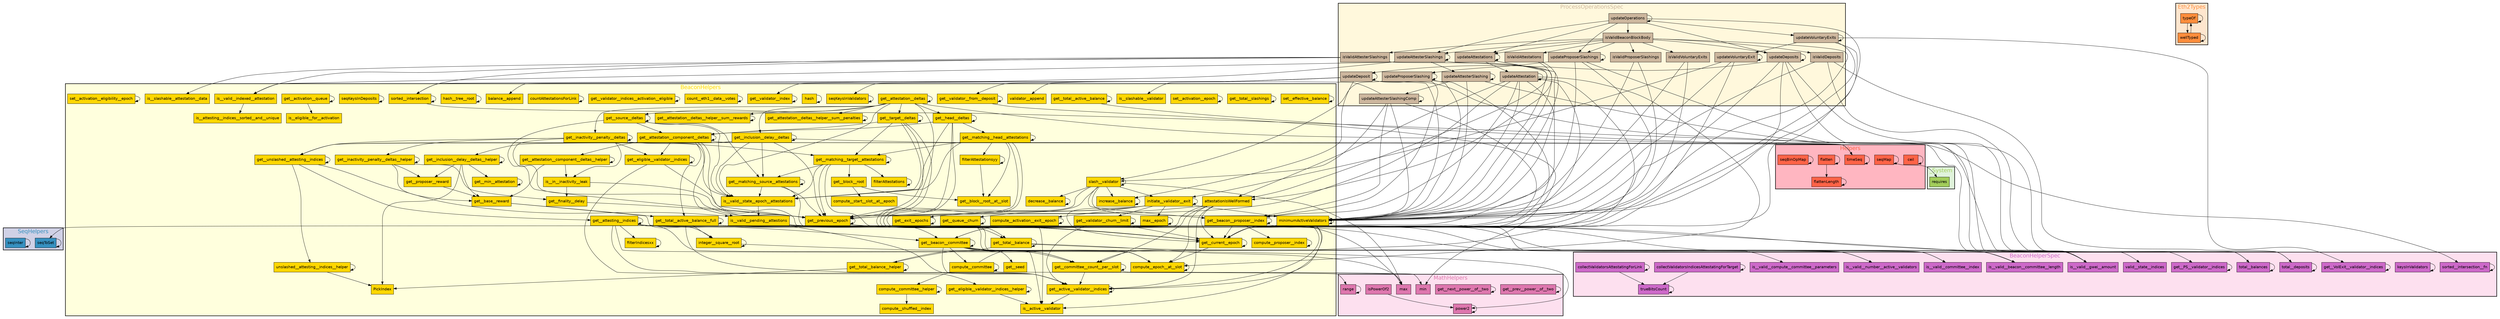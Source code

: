 digraph G {
fontname=helvetica;
subgraph cluster_SeqHelpers {
style=filled;
fontsize="20.0";
fillcolor="#d0d1e6";
fontcolor="#3690c0";
penwidth=2;
label=SeqHelpers;
seqToSet [shape=rectangle, style=filled, fontname=helvetica, fillcolor="#3690c0"];
seqInter [shape=rectangle, style=filled, fontname=helvetica, fillcolor="#3690c0"];
}

subgraph cluster_ProcessOperationsSpec {
style=filled;
fontsize="20.0";
fillcolor=cornsilk;
fontcolor=bisque3;
penwidth=2;
label=ProcessOperationsSpec;
updateProposerSlashings [shape=rectangle, style=filled, fontname=helvetica, fillcolor=bisque3];
updateDeposit [shape=rectangle, style=filled, fontname=helvetica, fillcolor=bisque3];
isValidAttesterSlashings [shape=rectangle, style=filled, fontname=helvetica, fillcolor=bisque3];
updateAttesterSlashings [shape=rectangle, style=filled, fontname=helvetica, fillcolor=bisque3];
isValidAttestations [shape=rectangle, style=filled, fontname=helvetica, fillcolor=bisque3];
updateOperations [shape=rectangle, style=filled, fontname=helvetica, fillcolor=bisque3];
isValidDeposits [shape=rectangle, style=filled, fontname=helvetica, fillcolor=bisque3];
updateAttestations [shape=rectangle, style=filled, fontname=helvetica, fillcolor=bisque3];
isValidProposerSlashings [shape=rectangle, style=filled, fontname=helvetica, fillcolor=bisque3];
updateProposerSlashing [shape=rectangle, style=filled, fontname=helvetica, fillcolor=bisque3];
updateVoluntaryExit [shape=rectangle, style=filled, fontname=helvetica, fillcolor=bisque3];
updateVoluntaryExits [shape=rectangle, style=filled, fontname=helvetica, fillcolor=bisque3];
updateAttesterSlashingComp [shape=rectangle, style=filled, fontname=helvetica, fillcolor=bisque3];
updateAttesterSlashing [shape=rectangle, style=filled, fontname=helvetica, fillcolor=bisque3];
isValidVoluntaryExits [shape=rectangle, style=filled, fontname=helvetica, fillcolor=bisque3];
isValidBeaconBlockBody [shape=rectangle, style=filled, fontname=helvetica, fillcolor=bisque3];
updateDeposits [shape=rectangle, style=filled, fontname=helvetica, fillcolor=bisque3];
updateAttestation [shape=rectangle, style=filled, fontname=helvetica, fillcolor=bisque3];
}

subgraph cluster_Eth2Types {
style=filled;
fontsize="20.0";
fillcolor="#fee6ce";
fontcolor="#fd8d3c";
penwidth=2;
label=Eth2Types;
typeOf [shape=rectangle, style=filled, fontname=helvetica, fillcolor="#fd8d3c"];
wellTyped [shape=rectangle, style=filled, fontname=helvetica, fillcolor="#fd8d3c"];
}

subgraph cluster_MathHelpers {
style=filled;
fontsize="20.0";
fillcolor="#fde0ef";
fontcolor="#de77ae";
penwidth=2;
label=MathHelpers;
get__prev__power__of__two [shape=rectangle, style=filled, fontname=helvetica, fillcolor="#de77ae"];
get__next__power__of__two [shape=rectangle, style=filled, fontname=helvetica, fillcolor="#de77ae"];
range [shape=rectangle, style=filled, fontname=helvetica, fillcolor="#de77ae"];
power2 [shape=rectangle, style=filled, fontname=helvetica, fillcolor="#de77ae"];
min [shape=rectangle, style=filled, fontname=helvetica, fillcolor="#de77ae"];
isPowerOf2 [shape=rectangle, style=filled, fontname=helvetica, fillcolor="#de77ae"];
max [shape=rectangle, style=filled, fontname=helvetica, fillcolor="#de77ae"];
}

subgraph cluster_Helpers {
style=filled;
fontsize="20.0";
fillcolor=lightpink;
fontcolor=tomato;
penwidth=2;
label=Helpers;
ceil [shape=rectangle, style=filled, fontname=helvetica, fillcolor=tomato];
seqMap [shape=rectangle, style=filled, fontname=helvetica, fillcolor=tomato];
timeSeq [shape=rectangle, style=filled, fontname=helvetica, fillcolor=tomato];
flatten [shape=rectangle, style=filled, fontname=helvetica, fillcolor=tomato];
seqBinOpMap [shape=rectangle, style=filled, fontname=helvetica, fillcolor=tomato];
flattenLength [shape=rectangle, style=filled, fontname=helvetica, fillcolor=tomato];
}

subgraph cluster_BeaconHelpers {
style=filled;
fontsize="20.0";
fillcolor="#ffffdd";
fontcolor=gold;
penwidth=2;
label=BeaconHelpers;
is__valid__pending__attestions [shape=rectangle, style=filled, fontname=helvetica, fillcolor=gold];
compute__shuffled__index [shape=rectangle, style=filled, fontname=helvetica, fillcolor=gold];
get__eligible__validator__indices [shape=rectangle, style=filled, fontname=helvetica, fillcolor=gold];
get__unslashed__attesting__indices [shape=rectangle, style=filled, fontname=helvetica, fillcolor=gold];
decrease__balance [shape=rectangle, style=filled, fontname=helvetica, fillcolor=gold];
get__exit__epochs [shape=rectangle, style=filled, fontname=helvetica, fillcolor=gold];
get__attestation__deltas__helper__sum__rewards [shape=rectangle, style=filled, fontname=helvetica, fillcolor=gold];
initiate__validator__exit [shape=rectangle, style=filled, fontname=helvetica, fillcolor=gold];
get__committee__count__per__slot [shape=rectangle, style=filled, fontname=helvetica, fillcolor=gold];
set__effective__balance [shape=rectangle, style=filled, fontname=helvetica, fillcolor=gold];
compute__committee__helper [shape=rectangle, style=filled, fontname=helvetica, fillcolor=gold];
get__eligible__validator__indices__helper [shape=rectangle, style=filled, fontname=helvetica, fillcolor=gold];
PickIndex [shape=rectangle, style=filled, fontname=helvetica, fillcolor=gold];
get__inactivity__penalty__deltas [shape=rectangle, style=filled, fontname=helvetica, fillcolor=gold];
get__total__slashings [shape=rectangle, style=filled, fontname=helvetica, fillcolor=gold];
filterAttestations [shape=rectangle, style=filled, fontname=helvetica, fillcolor=gold];
get__attestation__deltas__helper__sum__penalties [shape=rectangle, style=filled, fontname=helvetica, fillcolor=gold];
get__seed [shape=rectangle, style=filled, fontname=helvetica, fillcolor=gold];
get__source__deltas [shape=rectangle, style=filled, fontname=helvetica, fillcolor=gold];
get__min__attestation [shape=rectangle, style=filled, fontname=helvetica, fillcolor=gold];
compute__proposer__index [shape=rectangle, style=filled, fontname=helvetica, fillcolor=gold];
get__inclusion__delay__deltas__helper [shape=rectangle, style=filled, fontname=helvetica, fillcolor=gold];
get__attestation__component__deltas__helper [shape=rectangle, style=filled, fontname=helvetica, fillcolor=gold];
unslashed__attesting__indices__helper [shape=rectangle, style=filled, fontname=helvetica, fillcolor=gold];
get__current__epoch [shape=rectangle, style=filled, fontname=helvetica, fillcolor=gold];
get__beacon__proposer__index [shape=rectangle, style=filled, fontname=helvetica, fillcolor=gold];
set__activation__epoch [shape=rectangle, style=filled, fontname=helvetica, fillcolor=gold];
get__total__active__balance [shape=rectangle, style=filled, fontname=helvetica, fillcolor=gold];
compute__epoch__at__slot [shape=rectangle, style=filled, fontname=helvetica, fillcolor=gold];
get__proposer__reward [shape=rectangle, style=filled, fontname=helvetica, fillcolor=gold];
integer__square__root [shape=rectangle, style=filled, fontname=helvetica, fillcolor=gold];
get__matching__head__attestations [shape=rectangle, style=filled, fontname=helvetica, fillcolor=gold];
get__beacon__committee [shape=rectangle, style=filled, fontname=helvetica, fillcolor=gold];
is__valid__indexed__attestation [shape=rectangle, style=filled, fontname=helvetica, fillcolor=gold];
seqKeysInValidators [shape=rectangle, style=filled, fontname=helvetica, fillcolor=gold];
get__attestation__deltas [shape=rectangle, style=filled, fontname=helvetica, fillcolor=gold];
compute__committee [shape=rectangle, style=filled, fontname=helvetica, fillcolor=gold];
get__activation__queue [shape=rectangle, style=filled, fontname=helvetica, fillcolor=gold];
is__slashable__attestation__data [shape=rectangle, style=filled, fontname=helvetica, fillcolor=gold];
hash [shape=rectangle, style=filled, fontname=helvetica, fillcolor=gold];
get__previous__epoch [shape=rectangle, style=filled, fontname=helvetica, fillcolor=gold];
is__valid__state__epoch__attestations [shape=rectangle, style=filled, fontname=helvetica, fillcolor=gold];
get__validator__index [shape=rectangle, style=filled, fontname=helvetica, fillcolor=gold];
get__finality__delay [shape=rectangle, style=filled, fontname=helvetica, fillcolor=gold];
get__validator__churn__limit [shape=rectangle, style=filled, fontname=helvetica, fillcolor=gold];
get__target__deltas [shape=rectangle, style=filled, fontname=helvetica, fillcolor=gold];
get__attesting__indices [shape=rectangle, style=filled, fontname=helvetica, fillcolor=gold];
minimumActiveValidators [shape=rectangle, style=filled, fontname=helvetica, fillcolor=gold];
get__head__deltas [shape=rectangle, style=filled, fontname=helvetica, fillcolor=gold];
is__active__validator [shape=rectangle, style=filled, fontname=helvetica, fillcolor=gold];
is__attesting__indices__sorted__and__unique [shape=rectangle, style=filled, fontname=helvetica, fillcolor=gold];
get__total__balance [shape=rectangle, style=filled, fontname=helvetica, fillcolor=gold];
is__eligible__for__activation [shape=rectangle, style=filled, fontname=helvetica, fillcolor=gold];
compute__start__slot__at__epoch [shape=rectangle, style=filled, fontname=helvetica, fillcolor=gold];
count__eth1__data__votes [shape=rectangle, style=filled, fontname=helvetica, fillcolor=gold];
slash__validator [shape=rectangle, style=filled, fontname=helvetica, fillcolor=gold];
filterIndicesxx [shape=rectangle, style=filled, fontname=helvetica, fillcolor=gold];
get__validator__indices__activation__eligible [shape=rectangle, style=filled, fontname=helvetica, fillcolor=gold];
attestationIsWellFormed [shape=rectangle, style=filled, fontname=helvetica, fillcolor=gold];
get__block__root__at__slot [shape=rectangle, style=filled, fontname=helvetica, fillcolor=gold];
get__block__root [shape=rectangle, style=filled, fontname=helvetica, fillcolor=gold];
countAttestationsForLink [shape=rectangle, style=filled, fontname=helvetica, fillcolor=gold];
get__active__validator__indices [shape=rectangle, style=filled, fontname=helvetica, fillcolor=gold];
get__matching__target__attestations [shape=rectangle, style=filled, fontname=helvetica, fillcolor=gold];
get__queue__churn [shape=rectangle, style=filled, fontname=helvetica, fillcolor=gold];
get__inactivity__penalty__deltas__helper [shape=rectangle, style=filled, fontname=helvetica, fillcolor=gold];
get__matching__source__attestations [shape=rectangle, style=filled, fontname=helvetica, fillcolor=gold];
balance__append [shape=rectangle, style=filled, fontname=helvetica, fillcolor=gold];
get__inclusion__delay__deltas [shape=rectangle, style=filled, fontname=helvetica, fillcolor=gold];
compute__activation__exit__epoch [shape=rectangle, style=filled, fontname=helvetica, fillcolor=gold];
hash__tree__root [shape=rectangle, style=filled, fontname=helvetica, fillcolor=gold];
get__total__balance__helper [shape=rectangle, style=filled, fontname=helvetica, fillcolor=gold];
validator__append [shape=rectangle, style=filled, fontname=helvetica, fillcolor=gold];
seqKeysInDeposits [shape=rectangle, style=filled, fontname=helvetica, fillcolor=gold];
sorted__intersection [shape=rectangle, style=filled, fontname=helvetica, fillcolor=gold];
get__attestation__component__deltas [shape=rectangle, style=filled, fontname=helvetica, fillcolor=gold];
get__validator__from__deposit [shape=rectangle, style=filled, fontname=helvetica, fillcolor=gold];
is__slashable__validator [shape=rectangle, style=filled, fontname=helvetica, fillcolor=gold];
max__epoch [shape=rectangle, style=filled, fontname=helvetica, fillcolor=gold];
increase__balance [shape=rectangle, style=filled, fontname=helvetica, fillcolor=gold];
get__total__active__balance__full [shape=rectangle, style=filled, fontname=helvetica, fillcolor=gold];
is__in__inactivity__leak [shape=rectangle, style=filled, fontname=helvetica, fillcolor=gold];
filterAttestationsyy [shape=rectangle, style=filled, fontname=helvetica, fillcolor=gold];
get__base__reward [shape=rectangle, style=filled, fontname=helvetica, fillcolor=gold];
set__activation__eligibility__epoch [shape=rectangle, style=filled, fontname=helvetica, fillcolor=gold];
}

subgraph cluster__System {
style=filled;
fontsize="20.0";
fillcolor="#e0f3db";
fontcolor=darkolivegreen3;
penwidth=2;
label=_System;
requires [shape=rectangle, style=filled, fontname=helvetica, fillcolor=darkolivegreen3];
}

subgraph cluster_BeaconHelperSpec {
style=filled;
fontsize="20.0";
fillcolor="#fde0ef";
fontcolor=orchid3;
penwidth=2;
label=BeaconHelperSpec;
is__valid__gwei__amount [shape=rectangle, style=filled, fontname=helvetica, fillcolor=orchid3];
keysInValidators [shape=rectangle, style=filled, fontname=helvetica, fillcolor=orchid3];
is__valid__beacon__committee__length [shape=rectangle, style=filled, fontname=helvetica, fillcolor=orchid3];
valid__state__indices [shape=rectangle, style=filled, fontname=helvetica, fillcolor=orchid3];
is__valid__number__active__validators [shape=rectangle, style=filled, fontname=helvetica, fillcolor=orchid3];
get__PS__validator__indices [shape=rectangle, style=filled, fontname=helvetica, fillcolor=orchid3];
get__VolExit__validator__indices [shape=rectangle, style=filled, fontname=helvetica, fillcolor=orchid3];
total__deposits [shape=rectangle, style=filled, fontname=helvetica, fillcolor=orchid3];
total__balances [shape=rectangle, style=filled, fontname=helvetica, fillcolor=orchid3];
collectValidatorsAttestatingForLink [shape=rectangle, style=filled, fontname=helvetica, fillcolor=orchid3];
sorted__intersection__fn [shape=rectangle, style=filled, fontname=helvetica, fillcolor=orchid3];
is__valid__committee__index [shape=rectangle, style=filled, fontname=helvetica, fillcolor=orchid3];
is__valid__compute__committee__parameters [shape=rectangle, style=filled, fontname=helvetica, fillcolor=orchid3];
collectValidatorsIndicesAttestatingForTarget [shape=rectangle, style=filled, fontname=helvetica, fillcolor=orchid3];
trueBitsCount [shape=rectangle, style=filled, fontname=helvetica, fillcolor=orchid3];
}

is__valid__pending__attestions -> compute__epoch__at__slot;
is__valid__pending__attestions -> get__active__validator__indices;
is__valid__pending__attestions -> get__beacon__committee;
is__valid__pending__attestions -> get__committee__count__per__slot;
is__valid__pending__attestions -> is__valid__beacon__committee__length;
is__valid__pending__attestions -> is__valid__committee__index;
is__valid__pending__attestions -> is__valid__number__active__validators;
updateProposerSlashings -> get__PS__validator__indices;
updateProposerSlashings -> get__current__epoch;
updateProposerSlashings -> minimumActiveValidators;
updateProposerSlashings -> updateProposerSlashing;
updateProposerSlashings -> updateProposerSlashings;
get__eligible__validator__indices -> get__eligible__validator__indices;
get__eligible__validator__indices -> get__eligible__validator__indices__helper;
get__eligible__validator__indices -> get__previous__epoch;
get__prev__power__of__two -> get__prev__power__of__two;
keysInValidators -> keysInValidators;
get__unslashed__attesting__indices -> get__attesting__indices;
get__unslashed__attesting__indices -> get__unslashed__attesting__indices;
get__unslashed__attesting__indices -> is__valid__pending__attestions;
get__unslashed__attesting__indices -> unslashed__attesting__indices__helper;
decrease__balance -> decrease__balance;
get__exit__epochs -> get__exit__epochs;
get__attestation__deltas__helper__sum__rewards -> get__attestation__deltas__helper__sum__rewards;
initiate__validator__exit -> compute__activation__exit__epoch;
initiate__validator__exit -> get__current__epoch;
initiate__validator__exit -> get__exit__epochs;
initiate__validator__exit -> get__queue__churn;
initiate__validator__exit -> get__validator__churn__limit;
initiate__validator__exit -> initiate__validator__exit;
initiate__validator__exit -> max__epoch;
initiate__validator__exit -> minimumActiveValidators;
get__committee__count__per__slot -> get__active__validator__indices;
get__committee__count__per__slot -> get__committee__count__per__slot;
get__committee__count__per__slot -> max;
get__committee__count__per__slot -> min;
set__effective__balance -> set__effective__balance;
compute__committee__helper -> compute__committee__helper;
compute__committee__helper -> compute__shuffled__index;
get__eligible__validator__indices__helper -> get__eligible__validator__indices__helper;
get__eligible__validator__indices__helper -> is__active__validator;
updateDeposit -> balance__append;
updateDeposit -> get__validator__from__deposit;
updateDeposit -> get__validator__index;
updateDeposit -> increase__balance;
updateDeposit -> minimumActiveValidators;
updateDeposit -> seqKeysInValidators;
updateDeposit -> total__balances;
updateDeposit -> updateDeposit;
updateDeposit -> validator__append;
ceil -> ceil;
get__inactivity__penalty__deltas -> get__eligible__validator__indices;
get__inactivity__penalty__deltas -> get__inactivity__penalty__deltas;
get__inactivity__penalty__deltas -> get__inactivity__penalty__deltas__helper;
get__inactivity__penalty__deltas -> get__matching__target__attestations;
get__inactivity__penalty__deltas -> get__previous__epoch;
get__inactivity__penalty__deltas -> get__unslashed__attesting__indices;
get__inactivity__penalty__deltas -> is__in__inactivity__leak;
get__inactivity__penalty__deltas -> is__valid__state__epoch__attestations;
get__inactivity__penalty__deltas -> timeSeq;
get__total__slashings -> get__total__slashings;
filterAttestations -> filterAttestations;
get__attestation__deltas__helper__sum__penalties -> get__attestation__deltas__helper__sum__penalties;
seqToSet -> seqToSet;
get__source__deltas -> get__attestation__component__deltas;
get__source__deltas -> get__matching__source__attestations;
get__source__deltas -> get__previous__epoch;
get__source__deltas -> get__source__deltas;
get__source__deltas -> is__valid__state__epoch__attestations;
get__min__attestation -> get__min__attestation;
compute__proposer__index -> compute__proposer__index;
get__inclusion__delay__deltas__helper -> PickIndex;
get__inclusion__delay__deltas__helper -> get__base__reward;
get__inclusion__delay__deltas__helper -> get__inclusion__delay__deltas__helper;
get__inclusion__delay__deltas__helper -> get__min__attestation;
get__inclusion__delay__deltas__helper -> get__proposer__reward;
get__attestation__component__deltas__helper -> get__attestation__component__deltas__helper;
get__attestation__component__deltas__helper -> get__base__reward;
get__attestation__component__deltas__helper -> is__in__inactivity__leak;
get__PS__validator__indices -> get__PS__validator__indices;
unslashed__attesting__indices__helper -> PickIndex;
unslashed__attesting__indices__helper -> unslashed__attesting__indices__helper;
get__current__epoch -> compute__epoch__at__slot;
get__current__epoch -> get__current__epoch;
get__beacon__proposer__index -> compute__proposer__index;
get__beacon__proposer__index -> get__active__validator__indices;
get__beacon__proposer__index -> get__beacon__proposer__index;
get__beacon__proposer__index -> get__current__epoch;
get__beacon__proposer__index -> is__active__validator;
typeOf -> typeOf;
typeOf -> wellTyped;
seqMap -> requires;
seqMap -> seqMap;
timeSeq -> timeSeq;
set__activation__epoch -> set__activation__epoch;
get__total__active__balance -> get__total__active__balance;
get__total__active__balance -> is__valid__gwei__amount;
compute__epoch__at__slot -> compute__epoch__at__slot;
get__proposer__reward -> get__base__reward;
flatten -> flatten;
flatten -> flattenLength;
isValidAttesterSlashings -> is__slashable__attestation__data;
isValidAttesterSlashings -> is__valid__indexed__attestation;
isValidAttesterSlashings -> minimumActiveValidators;
isValidAttesterSlashings -> sorted__intersection;
integer__square__root -> integer__square__root;
integer__square__root -> power2;
get__VolExit__validator__indices -> get__VolExit__validator__indices;
get__matching__head__attestations -> filterAttestationsyy;
get__matching__head__attestations -> get__block__root__at__slot;
get__matching__head__attestations -> get__current__epoch;
get__matching__head__attestations -> get__matching__head__attestations;
get__matching__head__attestations -> get__matching__target__attestations;
get__matching__head__attestations -> get__previous__epoch;
get__matching__head__attestations -> is__valid__state__epoch__attestations;
get__beacon__committee -> compute__committee;
get__beacon__committee -> compute__epoch__at__slot;
get__beacon__committee -> get__active__validator__indices;
get__beacon__committee -> get__beacon__committee;
get__beacon__committee -> get__committee__count__per__slot;
get__beacon__committee -> get__seed;
get__beacon__committee -> is__active__validator;
get__beacon__committee -> is__valid__committee__index;
get__beacon__committee -> is__valid__number__active__validators;
updateAttesterSlashings -> is__valid__indexed__attestation;
updateAttesterSlashings -> minimumActiveValidators;
updateAttesterSlashings -> sorted__intersection;
updateAttesterSlashings -> updateAttesterSlashing;
updateAttesterSlashings -> updateAttesterSlashings;
is__valid__indexed__attestation -> is__attesting__indices__sorted__and__unique;
seqKeysInValidators -> seqKeysInValidators;
get__attestation__deltas -> get__attestation__deltas;
get__attestation__deltas -> get__attestation__deltas__helper__sum__penalties;
get__attestation__deltas -> get__attestation__deltas__helper__sum__rewards;
get__attestation__deltas -> get__head__deltas;
get__attestation__deltas -> get__inactivity__penalty__deltas;
get__attestation__deltas -> get__inclusion__delay__deltas;
get__attestation__deltas -> get__previous__epoch;
get__attestation__deltas -> get__source__deltas;
get__attestation__deltas -> get__target__deltas;
get__attestation__deltas -> is__valid__state__epoch__attestations;
get__attestation__deltas -> timeSeq;
compute__committee -> compute__committee;
compute__committee -> compute__committee__helper;
compute__committee -> is__valid__compute__committee__parameters;
compute__committee -> range;
total__deposits -> total__deposits;
get__activation__queue -> get__activation__queue;
get__activation__queue -> is__eligible__for__activation;
get__next__power__of__two -> get__next__power__of__two;
hash -> hash;
get__previous__epoch -> get__current__epoch;
get__previous__epoch -> get__previous__epoch;
is__valid__state__epoch__attestations -> is__valid__pending__attestions;
total__balances -> total__balances;
get__validator__index -> get__validator__index;
get__finality__delay -> get__previous__epoch;
collectValidatorsAttestatingForLink -> collectValidatorsAttestatingForLink;
collectValidatorsAttestatingForLink -> trueBitsCount;
get__validator__churn__limit -> get__active__validator__indices;
get__validator__churn__limit -> get__current__epoch;
get__validator__churn__limit -> get__validator__churn__limit;
get__validator__churn__limit -> max;
isValidAttestations -> attestationIsWellFormed;
isValidAttestations -> minimumActiveValidators;
get__target__deltas -> get__attestation__component__deltas;
get__target__deltas -> get__current__epoch;
get__target__deltas -> get__matching__target__attestations;
get__target__deltas -> get__previous__epoch;
get__target__deltas -> get__target__deltas;
get__target__deltas -> is__valid__state__epoch__attestations;
get__attesting__indices -> compute__epoch__at__slot;
get__attesting__indices -> filterIndicesxx;
get__attesting__indices -> get__active__validator__indices;
get__attesting__indices -> get__attesting__indices;
get__attesting__indices -> get__beacon__committee;
get__attesting__indices -> get__committee__count__per__slot;
get__attesting__indices -> is__valid__beacon__committee__length;
get__attesting__indices -> is__valid__committee__index;
get__attesting__indices -> is__valid__number__active__validators;
wellTyped -> typeOf;
wellTyped -> wellTyped;
minimumActiveValidators -> get__active__validator__indices;
minimumActiveValidators -> get__current__epoch;
minimumActiveValidators -> minimumActiveValidators;
updateOperations -> isValidBeaconBlockBody;
updateOperations -> minimumActiveValidators;
updateOperations -> updateAttestations;
updateOperations -> updateAttesterSlashings;
updateOperations -> updateDeposits;
updateOperations -> updateOperations;
updateOperations -> updateProposerSlashings;
updateOperations -> updateVoluntaryExits;
range -> range;
get__head__deltas -> get__attestation__component__deltas;
get__head__deltas -> get__current__epoch;
get__head__deltas -> get__head__deltas;
get__head__deltas -> get__matching__head__attestations;
get__head__deltas -> get__previous__epoch;
get__head__deltas -> is__valid__state__epoch__attestations;
sorted__intersection__fn -> sorted__intersection__fn;
get__total__balance -> get__total__balance;
get__total__balance -> get__total__balance__helper;
get__total__balance -> is__valid__gwei__amount;
get__total__balance -> max;
isValidDeposits -> minimumActiveValidators;
isValidDeposits -> total__balances;
isValidDeposits -> total__deposits;
updateAttestations -> attestationIsWellFormed;
updateAttestations -> minimumActiveValidators;
updateAttestations -> updateAttestation;
updateAttestations -> updateAttestations;
count__eth1__data__votes -> count__eth1__data__votes;
slash__validator -> decrease__balance;
slash__validator -> get__beacon__proposer__index;
slash__validator -> get__current__epoch;
slash__validator -> increase__balance;
slash__validator -> initiate__validator__exit;
slash__validator -> is__active__validator;
slash__validator -> max;
slash__validator -> minimumActiveValidators;
slash__validator -> slash__validator;
filterIndicesxx -> filterIndicesxx;
get__validator__indices__activation__eligible -> get__validator__indices__activation__eligible;
attestationIsWellFormed -> compute__epoch__at__slot;
attestationIsWellFormed -> get__active__validator__indices;
attestationIsWellFormed -> get__beacon__committee;
attestationIsWellFormed -> get__committee__count__per__slot;
attestationIsWellFormed -> get__current__epoch;
attestationIsWellFormed -> get__previous__epoch;
isValidProposerSlashings -> get__current__epoch;
isValidProposerSlashings -> minimumActiveValidators;
get__block__root -> compute__start__slot__at__epoch;
get__block__root -> get__block__root__at__slot;
countAttestationsForLink -> countAttestationsForLink;
get__active__validator__indices -> get__active__validator__indices;
get__active__validator__indices -> is__active__validator;
power2 -> power2;
updateProposerSlashing -> get__beacon__proposer__index;
updateProposerSlashing -> get__current__epoch;
updateProposerSlashing -> minimumActiveValidators;
updateProposerSlashing -> slash__validator;
updateProposerSlashing -> updateProposerSlashing;
seqInter -> seqInter;
get__matching__target__attestations -> filterAttestations;
get__matching__target__attestations -> get__block__root;
get__matching__target__attestations -> get__current__epoch;
get__matching__target__attestations -> get__matching__source__attestations;
get__matching__target__attestations -> get__matching__target__attestations;
get__matching__target__attestations -> get__previous__epoch;
get__matching__target__attestations -> is__valid__state__epoch__attestations;
get__queue__churn -> get__queue__churn;
get__inactivity__penalty__deltas__helper -> get__base__reward;
get__inactivity__penalty__deltas__helper -> get__finality__delay;
get__inactivity__penalty__deltas__helper -> get__inactivity__penalty__deltas__helper;
get__inactivity__penalty__deltas__helper -> get__proposer__reward;
updateVoluntaryExit -> get__current__epoch;
updateVoluntaryExit -> initiate__validator__exit;
updateVoluntaryExit -> minimumActiveValidators;
updateVoluntaryExit -> updateVoluntaryExit;
get__matching__source__attestations -> get__current__epoch;
get__matching__source__attestations -> get__matching__source__attestations;
get__matching__source__attestations -> get__previous__epoch;
get__matching__source__attestations -> is__valid__state__epoch__attestations;
updateVoluntaryExits -> get__VolExit__validator__indices;
updateVoluntaryExits -> get__current__epoch;
updateVoluntaryExits -> minimumActiveValidators;
updateVoluntaryExits -> updateVoluntaryExit;
updateVoluntaryExits -> updateVoluntaryExits;
get__inclusion__delay__deltas -> get__inclusion__delay__deltas;
get__inclusion__delay__deltas -> get__inclusion__delay__deltas__helper;
get__inclusion__delay__deltas -> get__matching__source__attestations;
get__inclusion__delay__deltas -> get__previous__epoch;
get__inclusion__delay__deltas -> get__unslashed__attesting__indices;
get__inclusion__delay__deltas -> is__valid__state__epoch__attestations;
get__inclusion__delay__deltas -> timeSeq;
compute__activation__exit__epoch -> compute__activation__exit__epoch;
hash__tree__root -> hash__tree__root;
updateAttesterSlashingComp -> get__beacon__proposer__index;
updateAttesterSlashingComp -> get__current__epoch;
updateAttesterSlashingComp -> is__slashable__validator;
updateAttesterSlashingComp -> minimumActiveValidators;
updateAttesterSlashingComp -> slash__validator;
updateAttesterSlashingComp -> updateAttesterSlashingComp;
seqBinOpMap -> seqBinOpMap;
get__total__balance__helper -> PickIndex;
get__total__balance__helper -> get__total__balance__helper;
get__total__balance__helper -> is__valid__gwei__amount;
updateAttesterSlashing -> minimumActiveValidators;
updateAttesterSlashing -> updateAttesterSlashing;
updateAttesterSlashing -> updateAttesterSlashingComp;
updateAttesterSlashing -> valid__state__indices;
seqKeysInDeposits -> seqKeysInDeposits;
sorted__intersection -> sorted__intersection;
sorted__intersection -> sorted__intersection__fn;
get__attestation__component__deltas -> get__attestation__component__deltas;
get__attestation__component__deltas -> get__attestation__component__deltas__helper;
get__attestation__component__deltas -> get__eligible__validator__indices;
get__attestation__component__deltas -> get__total__active__balance__full;
get__attestation__component__deltas -> get__total__balance;
get__attestation__component__deltas -> get__unslashed__attesting__indices;
get__attestation__component__deltas -> is__valid__pending__attestions;
get__attestation__component__deltas -> timeSeq;
collectValidatorsIndicesAttestatingForTarget -> collectValidatorsIndicesAttestatingForTarget;
collectValidatorsIndicesAttestatingForTarget -> trueBitsCount;
get__validator__from__deposit -> get__validator__from__deposit;
get__validator__from__deposit -> min;
isValidVoluntaryExits -> get__current__epoch;
isValidVoluntaryExits -> minimumActiveValidators;
max__epoch -> max__epoch;
increase__balance -> increase__balance;
isPowerOf2 -> power2;
get__total__active__balance__full -> get__active__validator__indices;
get__total__active__balance__full -> get__current__epoch;
get__total__active__balance__full -> get__total__active__balance__full;
get__total__active__balance__full -> get__total__balance;
get__total__active__balance__full -> integer__square__root;
get__total__active__balance__full -> is__valid__gwei__amount;
get__total__active__balance__full -> seqToSet;
trueBitsCount -> trueBitsCount;
isValidBeaconBlockBody -> isValidAttestations;
isValidBeaconBlockBody -> isValidAttesterSlashings;
isValidBeaconBlockBody -> isValidDeposits;
isValidBeaconBlockBody -> isValidProposerSlashings;
isValidBeaconBlockBody -> isValidVoluntaryExits;
isValidBeaconBlockBody -> minimumActiveValidators;
isValidBeaconBlockBody -> updateAttestations;
isValidBeaconBlockBody -> updateAttesterSlashings;
isValidBeaconBlockBody -> updateDeposits;
isValidBeaconBlockBody -> updateProposerSlashings;
flattenLength -> flattenLength;
is__in__inactivity__leak -> get__finality__delay;
is__in__inactivity__leak -> get__previous__epoch;
filterAttestationsyy -> filterAttestationsyy;
filterAttestationsyy -> get__block__root__at__slot;
get__base__reward -> get__total__active__balance__full;
get__base__reward -> integer__square__root;
set__activation__eligibility__epoch -> set__activation__eligibility__epoch;
updateDeposits -> get__current__epoch;
updateDeposits -> minimumActiveValidators;
updateDeposits -> total__balances;
updateDeposits -> total__deposits;
updateDeposits -> updateDeposit;
updateDeposits -> updateDeposits;
updateAttestation -> attestationIsWellFormed;
updateAttestation -> compute__epoch__at__slot;
updateAttestation -> get__beacon__committee;
updateAttestation -> get__beacon__proposer__index;
updateAttestation -> get__committee__count__per__slot;
updateAttestation -> get__current__epoch;
updateAttestation -> get__previous__epoch;
updateAttestation -> minimumActiveValidators;
updateAttestation -> updateAttestation;
}
